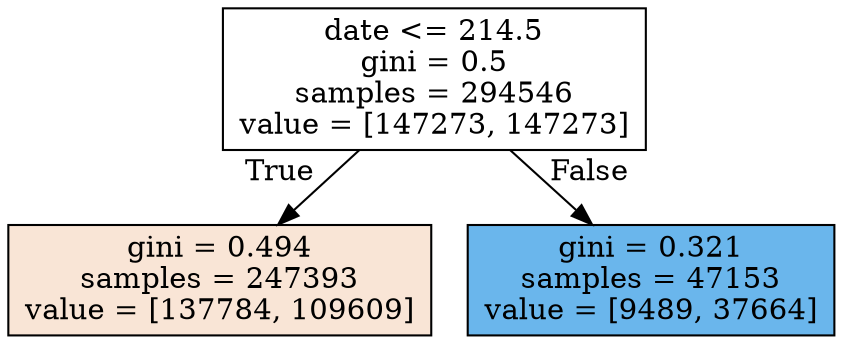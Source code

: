 digraph Tree {
node [shape=box, style="filled", color="black"] ;
0 [label="date <= 214.5\ngini = 0.5\nsamples = 294546\nvalue = [147273, 147273]", fillcolor="#e5813900"] ;
1 [label="gini = 0.494\nsamples = 247393\nvalue = [137784, 109609]", fillcolor="#e5813934"] ;
0 -> 1 [labeldistance=2.5, labelangle=45, headlabel="True"] ;
2 [label="gini = 0.321\nsamples = 47153\nvalue = [9489, 37664]", fillcolor="#399de5bf"] ;
0 -> 2 [labeldistance=2.5, labelangle=-45, headlabel="False"] ;
}